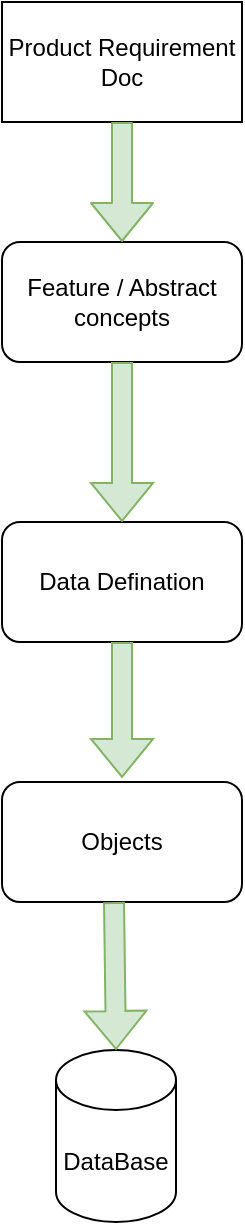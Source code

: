 <mxfile version="22.1.3" type="github">
  <diagram name="Page-1" id="BADNoVDXXL1PN1w5tZ0m">
    <mxGraphModel dx="1364" dy="771" grid="1" gridSize="8" guides="1" tooltips="1" connect="1" arrows="1" fold="1" page="1" pageScale="1" pageWidth="850" pageHeight="1100" math="0" shadow="0">
      <root>
        <mxCell id="0" />
        <mxCell id="1" parent="0" />
        <mxCell id="o4FgQ-1NwXLv7gHeXiup-1" value="Product Requirement Doc" style="rounded=0;whiteSpace=wrap;html=1;" vertex="1" parent="1">
          <mxGeometry x="60" y="20" width="120" height="60" as="geometry" />
        </mxCell>
        <mxCell id="o4FgQ-1NwXLv7gHeXiup-2" value="Feature / Abstract concepts" style="rounded=1;whiteSpace=wrap;html=1;" vertex="1" parent="1">
          <mxGeometry x="60" y="140" width="120" height="60" as="geometry" />
        </mxCell>
        <mxCell id="o4FgQ-1NwXLv7gHeXiup-3" value="Data Defination" style="rounded=1;whiteSpace=wrap;html=1;" vertex="1" parent="1">
          <mxGeometry x="60" y="280" width="120" height="60" as="geometry" />
        </mxCell>
        <mxCell id="o4FgQ-1NwXLv7gHeXiup-4" value="Objects" style="rounded=1;whiteSpace=wrap;html=1;" vertex="1" parent="1">
          <mxGeometry x="60" y="410" width="120" height="60" as="geometry" />
        </mxCell>
        <mxCell id="o4FgQ-1NwXLv7gHeXiup-5" value="DataBase" style="shape=cylinder3;whiteSpace=wrap;html=1;boundedLbl=1;backgroundOutline=1;size=15;" vertex="1" parent="1">
          <mxGeometry x="87" y="544" width="60" height="86" as="geometry" />
        </mxCell>
        <mxCell id="o4FgQ-1NwXLv7gHeXiup-6" value="" style="endArrow=classic;html=1;rounded=1;exitX=0.5;exitY=1;exitDx=0;exitDy=0;fillColor=#d5e8d4;strokeColor=#82b366;jumpSize=12;shape=flexArrow;" edge="1" parent="1" source="o4FgQ-1NwXLv7gHeXiup-1" target="o4FgQ-1NwXLv7gHeXiup-2">
          <mxGeometry width="50" height="50" relative="1" as="geometry">
            <mxPoint x="430" y="310" as="sourcePoint" />
            <mxPoint x="480" y="260" as="targetPoint" />
          </mxGeometry>
        </mxCell>
        <mxCell id="o4FgQ-1NwXLv7gHeXiup-8" value="" style="endArrow=classic;html=1;rounded=0;exitX=0.5;exitY=1;exitDx=0;exitDy=0;fillColor=#d5e8d4;strokeColor=#82b366;shape=flexArrow;" edge="1" parent="1" source="o4FgQ-1NwXLv7gHeXiup-2" target="o4FgQ-1NwXLv7gHeXiup-3">
          <mxGeometry width="50" height="50" relative="1" as="geometry">
            <mxPoint x="432" y="314" as="sourcePoint" />
            <mxPoint x="482" y="264" as="targetPoint" />
          </mxGeometry>
        </mxCell>
        <mxCell id="o4FgQ-1NwXLv7gHeXiup-9" value="" style="endArrow=classic;html=1;rounded=0;exitX=0.5;exitY=1;exitDx=0;exitDy=0;fillColor=#d5e8d4;strokeColor=#82b366;shape=flexArrow;" edge="1" parent="1" source="o4FgQ-1NwXLv7gHeXiup-3">
          <mxGeometry width="50" height="50" relative="1" as="geometry">
            <mxPoint x="432" y="314" as="sourcePoint" />
            <mxPoint x="120" y="408" as="targetPoint" />
          </mxGeometry>
        </mxCell>
        <mxCell id="o4FgQ-1NwXLv7gHeXiup-10" value="" style="endArrow=classic;html=1;rounded=0;exitX=0.5;exitY=1;exitDx=0;exitDy=0;shape=flexArrow;fillColor=#d5e8d4;strokeColor=#82b366;entryX=0.5;entryY=0;entryDx=0;entryDy=0;entryPerimeter=0;" edge="1" parent="1" target="o4FgQ-1NwXLv7gHeXiup-5">
          <mxGeometry width="50" height="50" relative="1" as="geometry">
            <mxPoint x="116.01" y="470" as="sourcePoint" />
            <mxPoint x="116" y="542" as="targetPoint" />
          </mxGeometry>
        </mxCell>
      </root>
    </mxGraphModel>
  </diagram>
</mxfile>
